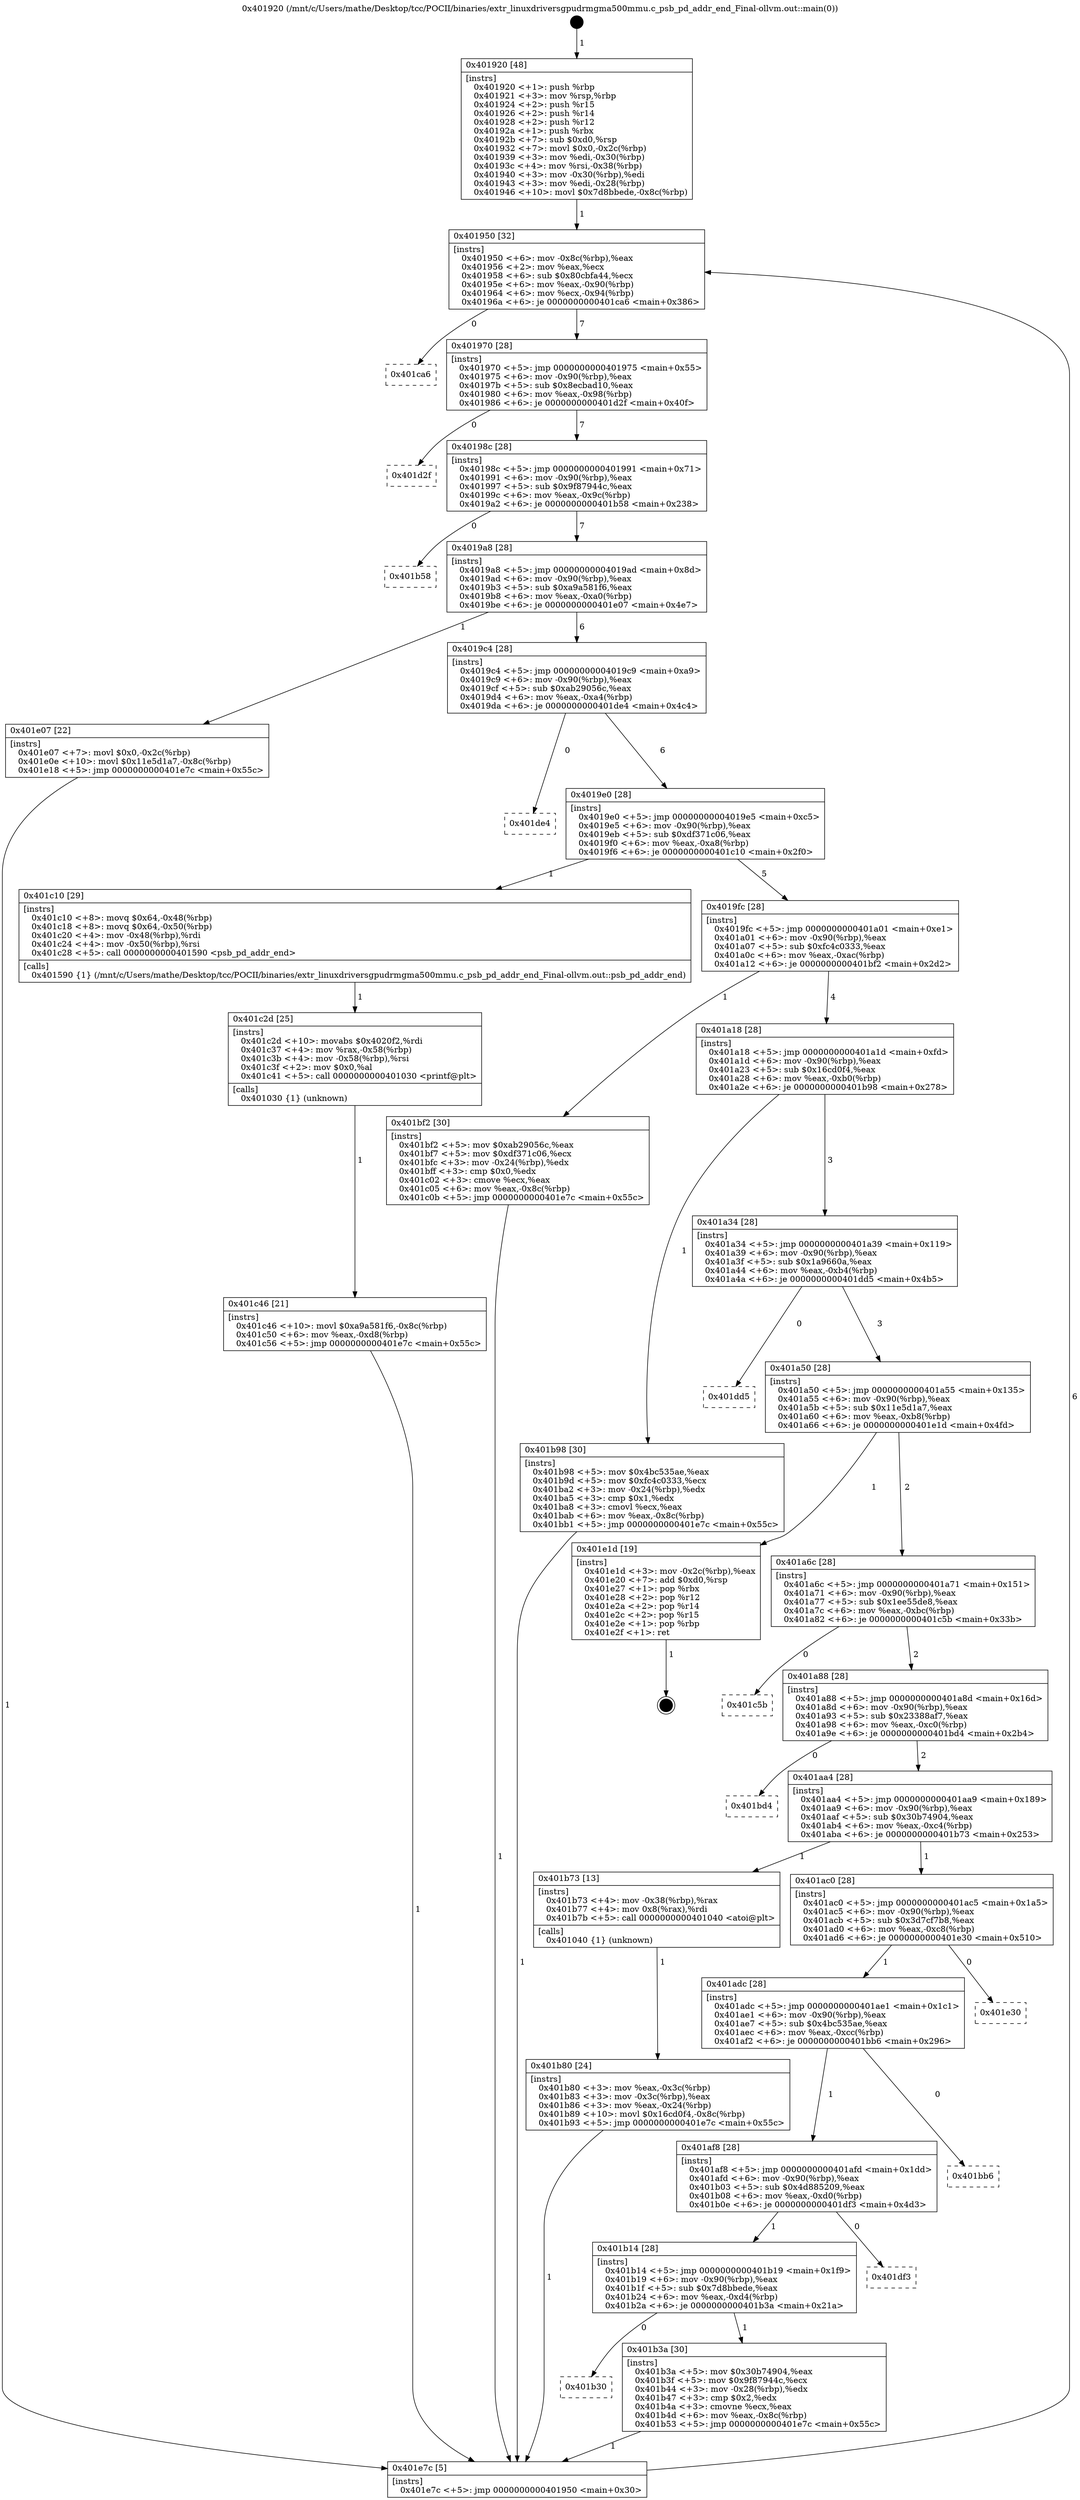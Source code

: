 digraph "0x401920" {
  label = "0x401920 (/mnt/c/Users/mathe/Desktop/tcc/POCII/binaries/extr_linuxdriversgpudrmgma500mmu.c_psb_pd_addr_end_Final-ollvm.out::main(0))"
  labelloc = "t"
  node[shape=record]

  Entry [label="",width=0.3,height=0.3,shape=circle,fillcolor=black,style=filled]
  "0x401950" [label="{
     0x401950 [32]\l
     | [instrs]\l
     &nbsp;&nbsp;0x401950 \<+6\>: mov -0x8c(%rbp),%eax\l
     &nbsp;&nbsp;0x401956 \<+2\>: mov %eax,%ecx\l
     &nbsp;&nbsp;0x401958 \<+6\>: sub $0x80cbfa44,%ecx\l
     &nbsp;&nbsp;0x40195e \<+6\>: mov %eax,-0x90(%rbp)\l
     &nbsp;&nbsp;0x401964 \<+6\>: mov %ecx,-0x94(%rbp)\l
     &nbsp;&nbsp;0x40196a \<+6\>: je 0000000000401ca6 \<main+0x386\>\l
  }"]
  "0x401ca6" [label="{
     0x401ca6\l
  }", style=dashed]
  "0x401970" [label="{
     0x401970 [28]\l
     | [instrs]\l
     &nbsp;&nbsp;0x401970 \<+5\>: jmp 0000000000401975 \<main+0x55\>\l
     &nbsp;&nbsp;0x401975 \<+6\>: mov -0x90(%rbp),%eax\l
     &nbsp;&nbsp;0x40197b \<+5\>: sub $0x8ecbad10,%eax\l
     &nbsp;&nbsp;0x401980 \<+6\>: mov %eax,-0x98(%rbp)\l
     &nbsp;&nbsp;0x401986 \<+6\>: je 0000000000401d2f \<main+0x40f\>\l
  }"]
  Exit [label="",width=0.3,height=0.3,shape=circle,fillcolor=black,style=filled,peripheries=2]
  "0x401d2f" [label="{
     0x401d2f\l
  }", style=dashed]
  "0x40198c" [label="{
     0x40198c [28]\l
     | [instrs]\l
     &nbsp;&nbsp;0x40198c \<+5\>: jmp 0000000000401991 \<main+0x71\>\l
     &nbsp;&nbsp;0x401991 \<+6\>: mov -0x90(%rbp),%eax\l
     &nbsp;&nbsp;0x401997 \<+5\>: sub $0x9f87944c,%eax\l
     &nbsp;&nbsp;0x40199c \<+6\>: mov %eax,-0x9c(%rbp)\l
     &nbsp;&nbsp;0x4019a2 \<+6\>: je 0000000000401b58 \<main+0x238\>\l
  }"]
  "0x401c46" [label="{
     0x401c46 [21]\l
     | [instrs]\l
     &nbsp;&nbsp;0x401c46 \<+10\>: movl $0xa9a581f6,-0x8c(%rbp)\l
     &nbsp;&nbsp;0x401c50 \<+6\>: mov %eax,-0xd8(%rbp)\l
     &nbsp;&nbsp;0x401c56 \<+5\>: jmp 0000000000401e7c \<main+0x55c\>\l
  }"]
  "0x401b58" [label="{
     0x401b58\l
  }", style=dashed]
  "0x4019a8" [label="{
     0x4019a8 [28]\l
     | [instrs]\l
     &nbsp;&nbsp;0x4019a8 \<+5\>: jmp 00000000004019ad \<main+0x8d\>\l
     &nbsp;&nbsp;0x4019ad \<+6\>: mov -0x90(%rbp),%eax\l
     &nbsp;&nbsp;0x4019b3 \<+5\>: sub $0xa9a581f6,%eax\l
     &nbsp;&nbsp;0x4019b8 \<+6\>: mov %eax,-0xa0(%rbp)\l
     &nbsp;&nbsp;0x4019be \<+6\>: je 0000000000401e07 \<main+0x4e7\>\l
  }"]
  "0x401c2d" [label="{
     0x401c2d [25]\l
     | [instrs]\l
     &nbsp;&nbsp;0x401c2d \<+10\>: movabs $0x4020f2,%rdi\l
     &nbsp;&nbsp;0x401c37 \<+4\>: mov %rax,-0x58(%rbp)\l
     &nbsp;&nbsp;0x401c3b \<+4\>: mov -0x58(%rbp),%rsi\l
     &nbsp;&nbsp;0x401c3f \<+2\>: mov $0x0,%al\l
     &nbsp;&nbsp;0x401c41 \<+5\>: call 0000000000401030 \<printf@plt\>\l
     | [calls]\l
     &nbsp;&nbsp;0x401030 \{1\} (unknown)\l
  }"]
  "0x401e07" [label="{
     0x401e07 [22]\l
     | [instrs]\l
     &nbsp;&nbsp;0x401e07 \<+7\>: movl $0x0,-0x2c(%rbp)\l
     &nbsp;&nbsp;0x401e0e \<+10\>: movl $0x11e5d1a7,-0x8c(%rbp)\l
     &nbsp;&nbsp;0x401e18 \<+5\>: jmp 0000000000401e7c \<main+0x55c\>\l
  }"]
  "0x4019c4" [label="{
     0x4019c4 [28]\l
     | [instrs]\l
     &nbsp;&nbsp;0x4019c4 \<+5\>: jmp 00000000004019c9 \<main+0xa9\>\l
     &nbsp;&nbsp;0x4019c9 \<+6\>: mov -0x90(%rbp),%eax\l
     &nbsp;&nbsp;0x4019cf \<+5\>: sub $0xab29056c,%eax\l
     &nbsp;&nbsp;0x4019d4 \<+6\>: mov %eax,-0xa4(%rbp)\l
     &nbsp;&nbsp;0x4019da \<+6\>: je 0000000000401de4 \<main+0x4c4\>\l
  }"]
  "0x401b80" [label="{
     0x401b80 [24]\l
     | [instrs]\l
     &nbsp;&nbsp;0x401b80 \<+3\>: mov %eax,-0x3c(%rbp)\l
     &nbsp;&nbsp;0x401b83 \<+3\>: mov -0x3c(%rbp),%eax\l
     &nbsp;&nbsp;0x401b86 \<+3\>: mov %eax,-0x24(%rbp)\l
     &nbsp;&nbsp;0x401b89 \<+10\>: movl $0x16cd0f4,-0x8c(%rbp)\l
     &nbsp;&nbsp;0x401b93 \<+5\>: jmp 0000000000401e7c \<main+0x55c\>\l
  }"]
  "0x401de4" [label="{
     0x401de4\l
  }", style=dashed]
  "0x4019e0" [label="{
     0x4019e0 [28]\l
     | [instrs]\l
     &nbsp;&nbsp;0x4019e0 \<+5\>: jmp 00000000004019e5 \<main+0xc5\>\l
     &nbsp;&nbsp;0x4019e5 \<+6\>: mov -0x90(%rbp),%eax\l
     &nbsp;&nbsp;0x4019eb \<+5\>: sub $0xdf371c06,%eax\l
     &nbsp;&nbsp;0x4019f0 \<+6\>: mov %eax,-0xa8(%rbp)\l
     &nbsp;&nbsp;0x4019f6 \<+6\>: je 0000000000401c10 \<main+0x2f0\>\l
  }"]
  "0x401920" [label="{
     0x401920 [48]\l
     | [instrs]\l
     &nbsp;&nbsp;0x401920 \<+1\>: push %rbp\l
     &nbsp;&nbsp;0x401921 \<+3\>: mov %rsp,%rbp\l
     &nbsp;&nbsp;0x401924 \<+2\>: push %r15\l
     &nbsp;&nbsp;0x401926 \<+2\>: push %r14\l
     &nbsp;&nbsp;0x401928 \<+2\>: push %r12\l
     &nbsp;&nbsp;0x40192a \<+1\>: push %rbx\l
     &nbsp;&nbsp;0x40192b \<+7\>: sub $0xd0,%rsp\l
     &nbsp;&nbsp;0x401932 \<+7\>: movl $0x0,-0x2c(%rbp)\l
     &nbsp;&nbsp;0x401939 \<+3\>: mov %edi,-0x30(%rbp)\l
     &nbsp;&nbsp;0x40193c \<+4\>: mov %rsi,-0x38(%rbp)\l
     &nbsp;&nbsp;0x401940 \<+3\>: mov -0x30(%rbp),%edi\l
     &nbsp;&nbsp;0x401943 \<+3\>: mov %edi,-0x28(%rbp)\l
     &nbsp;&nbsp;0x401946 \<+10\>: movl $0x7d8bbede,-0x8c(%rbp)\l
  }"]
  "0x401c10" [label="{
     0x401c10 [29]\l
     | [instrs]\l
     &nbsp;&nbsp;0x401c10 \<+8\>: movq $0x64,-0x48(%rbp)\l
     &nbsp;&nbsp;0x401c18 \<+8\>: movq $0x64,-0x50(%rbp)\l
     &nbsp;&nbsp;0x401c20 \<+4\>: mov -0x48(%rbp),%rdi\l
     &nbsp;&nbsp;0x401c24 \<+4\>: mov -0x50(%rbp),%rsi\l
     &nbsp;&nbsp;0x401c28 \<+5\>: call 0000000000401590 \<psb_pd_addr_end\>\l
     | [calls]\l
     &nbsp;&nbsp;0x401590 \{1\} (/mnt/c/Users/mathe/Desktop/tcc/POCII/binaries/extr_linuxdriversgpudrmgma500mmu.c_psb_pd_addr_end_Final-ollvm.out::psb_pd_addr_end)\l
  }"]
  "0x4019fc" [label="{
     0x4019fc [28]\l
     | [instrs]\l
     &nbsp;&nbsp;0x4019fc \<+5\>: jmp 0000000000401a01 \<main+0xe1\>\l
     &nbsp;&nbsp;0x401a01 \<+6\>: mov -0x90(%rbp),%eax\l
     &nbsp;&nbsp;0x401a07 \<+5\>: sub $0xfc4c0333,%eax\l
     &nbsp;&nbsp;0x401a0c \<+6\>: mov %eax,-0xac(%rbp)\l
     &nbsp;&nbsp;0x401a12 \<+6\>: je 0000000000401bf2 \<main+0x2d2\>\l
  }"]
  "0x401e7c" [label="{
     0x401e7c [5]\l
     | [instrs]\l
     &nbsp;&nbsp;0x401e7c \<+5\>: jmp 0000000000401950 \<main+0x30\>\l
  }"]
  "0x401bf2" [label="{
     0x401bf2 [30]\l
     | [instrs]\l
     &nbsp;&nbsp;0x401bf2 \<+5\>: mov $0xab29056c,%eax\l
     &nbsp;&nbsp;0x401bf7 \<+5\>: mov $0xdf371c06,%ecx\l
     &nbsp;&nbsp;0x401bfc \<+3\>: mov -0x24(%rbp),%edx\l
     &nbsp;&nbsp;0x401bff \<+3\>: cmp $0x0,%edx\l
     &nbsp;&nbsp;0x401c02 \<+3\>: cmove %ecx,%eax\l
     &nbsp;&nbsp;0x401c05 \<+6\>: mov %eax,-0x8c(%rbp)\l
     &nbsp;&nbsp;0x401c0b \<+5\>: jmp 0000000000401e7c \<main+0x55c\>\l
  }"]
  "0x401a18" [label="{
     0x401a18 [28]\l
     | [instrs]\l
     &nbsp;&nbsp;0x401a18 \<+5\>: jmp 0000000000401a1d \<main+0xfd\>\l
     &nbsp;&nbsp;0x401a1d \<+6\>: mov -0x90(%rbp),%eax\l
     &nbsp;&nbsp;0x401a23 \<+5\>: sub $0x16cd0f4,%eax\l
     &nbsp;&nbsp;0x401a28 \<+6\>: mov %eax,-0xb0(%rbp)\l
     &nbsp;&nbsp;0x401a2e \<+6\>: je 0000000000401b98 \<main+0x278\>\l
  }"]
  "0x401b30" [label="{
     0x401b30\l
  }", style=dashed]
  "0x401b98" [label="{
     0x401b98 [30]\l
     | [instrs]\l
     &nbsp;&nbsp;0x401b98 \<+5\>: mov $0x4bc535ae,%eax\l
     &nbsp;&nbsp;0x401b9d \<+5\>: mov $0xfc4c0333,%ecx\l
     &nbsp;&nbsp;0x401ba2 \<+3\>: mov -0x24(%rbp),%edx\l
     &nbsp;&nbsp;0x401ba5 \<+3\>: cmp $0x1,%edx\l
     &nbsp;&nbsp;0x401ba8 \<+3\>: cmovl %ecx,%eax\l
     &nbsp;&nbsp;0x401bab \<+6\>: mov %eax,-0x8c(%rbp)\l
     &nbsp;&nbsp;0x401bb1 \<+5\>: jmp 0000000000401e7c \<main+0x55c\>\l
  }"]
  "0x401a34" [label="{
     0x401a34 [28]\l
     | [instrs]\l
     &nbsp;&nbsp;0x401a34 \<+5\>: jmp 0000000000401a39 \<main+0x119\>\l
     &nbsp;&nbsp;0x401a39 \<+6\>: mov -0x90(%rbp),%eax\l
     &nbsp;&nbsp;0x401a3f \<+5\>: sub $0x1a9660a,%eax\l
     &nbsp;&nbsp;0x401a44 \<+6\>: mov %eax,-0xb4(%rbp)\l
     &nbsp;&nbsp;0x401a4a \<+6\>: je 0000000000401dd5 \<main+0x4b5\>\l
  }"]
  "0x401b3a" [label="{
     0x401b3a [30]\l
     | [instrs]\l
     &nbsp;&nbsp;0x401b3a \<+5\>: mov $0x30b74904,%eax\l
     &nbsp;&nbsp;0x401b3f \<+5\>: mov $0x9f87944c,%ecx\l
     &nbsp;&nbsp;0x401b44 \<+3\>: mov -0x28(%rbp),%edx\l
     &nbsp;&nbsp;0x401b47 \<+3\>: cmp $0x2,%edx\l
     &nbsp;&nbsp;0x401b4a \<+3\>: cmovne %ecx,%eax\l
     &nbsp;&nbsp;0x401b4d \<+6\>: mov %eax,-0x8c(%rbp)\l
     &nbsp;&nbsp;0x401b53 \<+5\>: jmp 0000000000401e7c \<main+0x55c\>\l
  }"]
  "0x401dd5" [label="{
     0x401dd5\l
  }", style=dashed]
  "0x401a50" [label="{
     0x401a50 [28]\l
     | [instrs]\l
     &nbsp;&nbsp;0x401a50 \<+5\>: jmp 0000000000401a55 \<main+0x135\>\l
     &nbsp;&nbsp;0x401a55 \<+6\>: mov -0x90(%rbp),%eax\l
     &nbsp;&nbsp;0x401a5b \<+5\>: sub $0x11e5d1a7,%eax\l
     &nbsp;&nbsp;0x401a60 \<+6\>: mov %eax,-0xb8(%rbp)\l
     &nbsp;&nbsp;0x401a66 \<+6\>: je 0000000000401e1d \<main+0x4fd\>\l
  }"]
  "0x401b14" [label="{
     0x401b14 [28]\l
     | [instrs]\l
     &nbsp;&nbsp;0x401b14 \<+5\>: jmp 0000000000401b19 \<main+0x1f9\>\l
     &nbsp;&nbsp;0x401b19 \<+6\>: mov -0x90(%rbp),%eax\l
     &nbsp;&nbsp;0x401b1f \<+5\>: sub $0x7d8bbede,%eax\l
     &nbsp;&nbsp;0x401b24 \<+6\>: mov %eax,-0xd4(%rbp)\l
     &nbsp;&nbsp;0x401b2a \<+6\>: je 0000000000401b3a \<main+0x21a\>\l
  }"]
  "0x401e1d" [label="{
     0x401e1d [19]\l
     | [instrs]\l
     &nbsp;&nbsp;0x401e1d \<+3\>: mov -0x2c(%rbp),%eax\l
     &nbsp;&nbsp;0x401e20 \<+7\>: add $0xd0,%rsp\l
     &nbsp;&nbsp;0x401e27 \<+1\>: pop %rbx\l
     &nbsp;&nbsp;0x401e28 \<+2\>: pop %r12\l
     &nbsp;&nbsp;0x401e2a \<+2\>: pop %r14\l
     &nbsp;&nbsp;0x401e2c \<+2\>: pop %r15\l
     &nbsp;&nbsp;0x401e2e \<+1\>: pop %rbp\l
     &nbsp;&nbsp;0x401e2f \<+1\>: ret\l
  }"]
  "0x401a6c" [label="{
     0x401a6c [28]\l
     | [instrs]\l
     &nbsp;&nbsp;0x401a6c \<+5\>: jmp 0000000000401a71 \<main+0x151\>\l
     &nbsp;&nbsp;0x401a71 \<+6\>: mov -0x90(%rbp),%eax\l
     &nbsp;&nbsp;0x401a77 \<+5\>: sub $0x1ee55de8,%eax\l
     &nbsp;&nbsp;0x401a7c \<+6\>: mov %eax,-0xbc(%rbp)\l
     &nbsp;&nbsp;0x401a82 \<+6\>: je 0000000000401c5b \<main+0x33b\>\l
  }"]
  "0x401df3" [label="{
     0x401df3\l
  }", style=dashed]
  "0x401c5b" [label="{
     0x401c5b\l
  }", style=dashed]
  "0x401a88" [label="{
     0x401a88 [28]\l
     | [instrs]\l
     &nbsp;&nbsp;0x401a88 \<+5\>: jmp 0000000000401a8d \<main+0x16d\>\l
     &nbsp;&nbsp;0x401a8d \<+6\>: mov -0x90(%rbp),%eax\l
     &nbsp;&nbsp;0x401a93 \<+5\>: sub $0x23388af7,%eax\l
     &nbsp;&nbsp;0x401a98 \<+6\>: mov %eax,-0xc0(%rbp)\l
     &nbsp;&nbsp;0x401a9e \<+6\>: je 0000000000401bd4 \<main+0x2b4\>\l
  }"]
  "0x401af8" [label="{
     0x401af8 [28]\l
     | [instrs]\l
     &nbsp;&nbsp;0x401af8 \<+5\>: jmp 0000000000401afd \<main+0x1dd\>\l
     &nbsp;&nbsp;0x401afd \<+6\>: mov -0x90(%rbp),%eax\l
     &nbsp;&nbsp;0x401b03 \<+5\>: sub $0x4d885209,%eax\l
     &nbsp;&nbsp;0x401b08 \<+6\>: mov %eax,-0xd0(%rbp)\l
     &nbsp;&nbsp;0x401b0e \<+6\>: je 0000000000401df3 \<main+0x4d3\>\l
  }"]
  "0x401bd4" [label="{
     0x401bd4\l
  }", style=dashed]
  "0x401aa4" [label="{
     0x401aa4 [28]\l
     | [instrs]\l
     &nbsp;&nbsp;0x401aa4 \<+5\>: jmp 0000000000401aa9 \<main+0x189\>\l
     &nbsp;&nbsp;0x401aa9 \<+6\>: mov -0x90(%rbp),%eax\l
     &nbsp;&nbsp;0x401aaf \<+5\>: sub $0x30b74904,%eax\l
     &nbsp;&nbsp;0x401ab4 \<+6\>: mov %eax,-0xc4(%rbp)\l
     &nbsp;&nbsp;0x401aba \<+6\>: je 0000000000401b73 \<main+0x253\>\l
  }"]
  "0x401bb6" [label="{
     0x401bb6\l
  }", style=dashed]
  "0x401b73" [label="{
     0x401b73 [13]\l
     | [instrs]\l
     &nbsp;&nbsp;0x401b73 \<+4\>: mov -0x38(%rbp),%rax\l
     &nbsp;&nbsp;0x401b77 \<+4\>: mov 0x8(%rax),%rdi\l
     &nbsp;&nbsp;0x401b7b \<+5\>: call 0000000000401040 \<atoi@plt\>\l
     | [calls]\l
     &nbsp;&nbsp;0x401040 \{1\} (unknown)\l
  }"]
  "0x401ac0" [label="{
     0x401ac0 [28]\l
     | [instrs]\l
     &nbsp;&nbsp;0x401ac0 \<+5\>: jmp 0000000000401ac5 \<main+0x1a5\>\l
     &nbsp;&nbsp;0x401ac5 \<+6\>: mov -0x90(%rbp),%eax\l
     &nbsp;&nbsp;0x401acb \<+5\>: sub $0x3d7cf7b8,%eax\l
     &nbsp;&nbsp;0x401ad0 \<+6\>: mov %eax,-0xc8(%rbp)\l
     &nbsp;&nbsp;0x401ad6 \<+6\>: je 0000000000401e30 \<main+0x510\>\l
  }"]
  "0x401adc" [label="{
     0x401adc [28]\l
     | [instrs]\l
     &nbsp;&nbsp;0x401adc \<+5\>: jmp 0000000000401ae1 \<main+0x1c1\>\l
     &nbsp;&nbsp;0x401ae1 \<+6\>: mov -0x90(%rbp),%eax\l
     &nbsp;&nbsp;0x401ae7 \<+5\>: sub $0x4bc535ae,%eax\l
     &nbsp;&nbsp;0x401aec \<+6\>: mov %eax,-0xcc(%rbp)\l
     &nbsp;&nbsp;0x401af2 \<+6\>: je 0000000000401bb6 \<main+0x296\>\l
  }"]
  "0x401e30" [label="{
     0x401e30\l
  }", style=dashed]
  Entry -> "0x401920" [label=" 1"]
  "0x401950" -> "0x401ca6" [label=" 0"]
  "0x401950" -> "0x401970" [label=" 7"]
  "0x401e1d" -> Exit [label=" 1"]
  "0x401970" -> "0x401d2f" [label=" 0"]
  "0x401970" -> "0x40198c" [label=" 7"]
  "0x401e07" -> "0x401e7c" [label=" 1"]
  "0x40198c" -> "0x401b58" [label=" 0"]
  "0x40198c" -> "0x4019a8" [label=" 7"]
  "0x401c46" -> "0x401e7c" [label=" 1"]
  "0x4019a8" -> "0x401e07" [label=" 1"]
  "0x4019a8" -> "0x4019c4" [label=" 6"]
  "0x401c2d" -> "0x401c46" [label=" 1"]
  "0x4019c4" -> "0x401de4" [label=" 0"]
  "0x4019c4" -> "0x4019e0" [label=" 6"]
  "0x401c10" -> "0x401c2d" [label=" 1"]
  "0x4019e0" -> "0x401c10" [label=" 1"]
  "0x4019e0" -> "0x4019fc" [label=" 5"]
  "0x401bf2" -> "0x401e7c" [label=" 1"]
  "0x4019fc" -> "0x401bf2" [label=" 1"]
  "0x4019fc" -> "0x401a18" [label=" 4"]
  "0x401b98" -> "0x401e7c" [label=" 1"]
  "0x401a18" -> "0x401b98" [label=" 1"]
  "0x401a18" -> "0x401a34" [label=" 3"]
  "0x401b80" -> "0x401e7c" [label=" 1"]
  "0x401a34" -> "0x401dd5" [label=" 0"]
  "0x401a34" -> "0x401a50" [label=" 3"]
  "0x401b73" -> "0x401b80" [label=" 1"]
  "0x401a50" -> "0x401e1d" [label=" 1"]
  "0x401a50" -> "0x401a6c" [label=" 2"]
  "0x401920" -> "0x401950" [label=" 1"]
  "0x401a6c" -> "0x401c5b" [label=" 0"]
  "0x401a6c" -> "0x401a88" [label=" 2"]
  "0x401b3a" -> "0x401e7c" [label=" 1"]
  "0x401a88" -> "0x401bd4" [label=" 0"]
  "0x401a88" -> "0x401aa4" [label=" 2"]
  "0x401b14" -> "0x401b3a" [label=" 1"]
  "0x401aa4" -> "0x401b73" [label=" 1"]
  "0x401aa4" -> "0x401ac0" [label=" 1"]
  "0x401e7c" -> "0x401950" [label=" 6"]
  "0x401ac0" -> "0x401e30" [label=" 0"]
  "0x401ac0" -> "0x401adc" [label=" 1"]
  "0x401af8" -> "0x401b14" [label=" 1"]
  "0x401adc" -> "0x401bb6" [label=" 0"]
  "0x401adc" -> "0x401af8" [label=" 1"]
  "0x401b14" -> "0x401b30" [label=" 0"]
  "0x401af8" -> "0x401df3" [label=" 0"]
}
